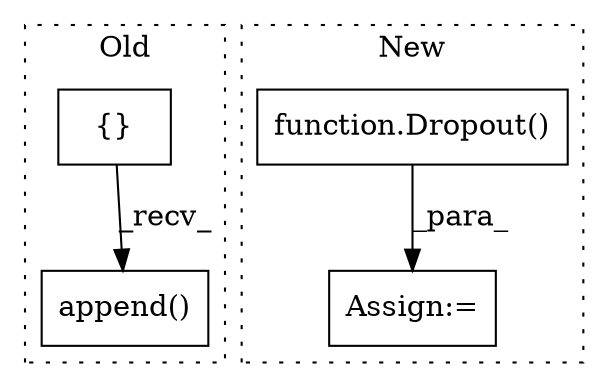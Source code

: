 digraph G {
subgraph cluster0 {
1 [label="append()" a="75" s="1061,1089" l="23,1" shape="box"];
3 [label="{}" a="59" s="640,640" l="2,1" shape="box"];
label = "Old";
style="dotted";
}
subgraph cluster1 {
2 [label="function.Dropout()" a="75" s="1227" l="21" shape="box"];
4 [label="Assign:=" a="68" s="1334" l="3" shape="box"];
label = "New";
style="dotted";
}
2 -> 4 [label="_para_"];
3 -> 1 [label="_recv_"];
}